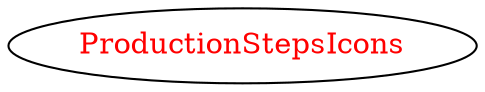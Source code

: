 digraph dependencyGraph {
 concentrate=true;
 ranksep="2.0";
 rankdir="LR"; 
 splines="ortho";
"ProductionStepsIcons" [fontcolor="red"];
}